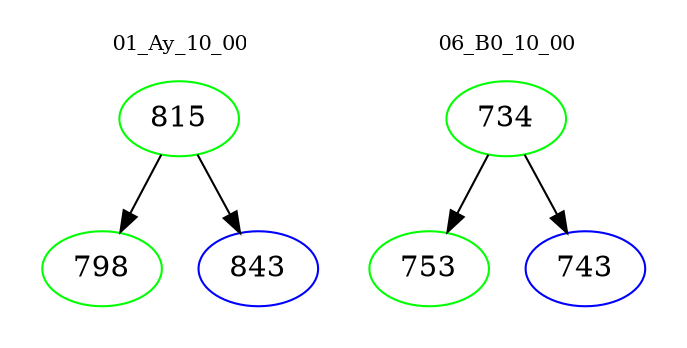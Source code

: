 digraph{
subgraph cluster_0 {
color = white
label = "01_Ay_10_00";
fontsize=10;
T0_815 [label="815", color="green"]
T0_815 -> T0_798 [color="black"]
T0_798 [label="798", color="green"]
T0_815 -> T0_843 [color="black"]
T0_843 [label="843", color="blue"]
}
subgraph cluster_1 {
color = white
label = "06_B0_10_00";
fontsize=10;
T1_734 [label="734", color="green"]
T1_734 -> T1_753 [color="black"]
T1_753 [label="753", color="green"]
T1_734 -> T1_743 [color="black"]
T1_743 [label="743", color="blue"]
}
}
